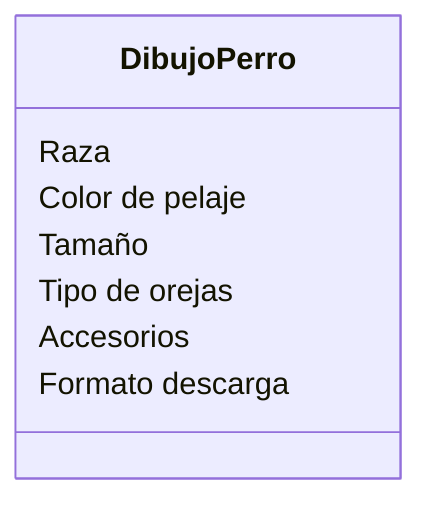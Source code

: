 classDiagram
    class DibujoPerro {
        Raza 
        Color de pelaje
        Tamaño
        Tipo de orejas
        Accesorios
        Formato descarga 
    }